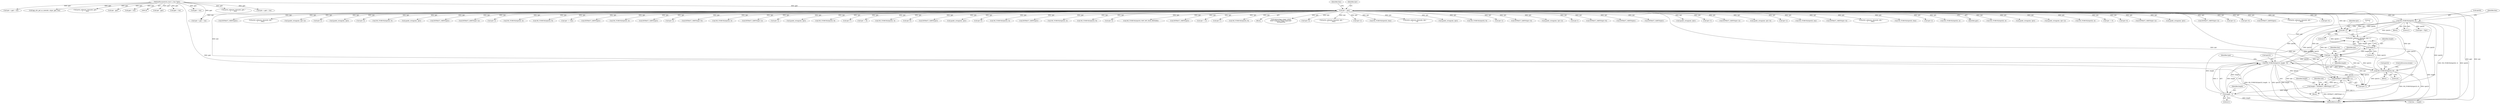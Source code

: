 digraph "1_tcpdump_ffde45acf3348f8353fb4064a1b21683ee6b5ddf@del" {
"1002629" [label="(Call,tptr+3)"];
"1002602" [label="(Call,ND_TCHECK2(tptr[3], length - 3))"];
"1002613" [label="(Call,ND_TCHECK2(tptr[3], 8))"];
"1000142" [label="(Call,tptr = pptr)"];
"1000128" [label="(MethodParameterIn,const u_char *pptr)"];
"1002636" [label="(Call,tptr += length)"];
"1002633" [label="(Call,length-3)"];
"1002606" [label="(Call,length - 3)"];
"1002583" [label="(Call,length = EXTRACT_16BITS(tptr+1))"];
"1002585" [label="(Call,EXTRACT_16BITS(tptr+1))"];
"1002566" [label="(Call,ND_TCHECK2(tptr[0], 3))"];
"1001649" [label="(Call,EXTRACT_16BITS(tptr))"];
"1002608" [label="(Literal,3)"];
"1001696" [label="(Call,tptr - pptr)"];
"1001617" [label="(Call,print_unknown_data(ndo, tptr, \"\n\t    \", tlen))"];
"1002302" [label="(Call,ipaddr_string(ndo, tptr+2))"];
"1002199" [label="(Call,tptr+2)"];
"1002566" [label="(Call,ND_TCHECK2(tptr[0], 3))"];
"1002503" [label="(Call,ipaddr_string(ndo, tptr))"];
"1002634" [label="(Identifier,length)"];
"1002204" [label="(Call,tptr+4)"];
"1002412" [label="(Call,ND_TCHECK2(tptr[0], 5))"];
"1002483" [label="(Call,ipaddr_string(ndo, tptr))"];
"1002607" [label="(Identifier,length)"];
"1002162" [label="(Call,EXTRACT_16BITS(tptr))"];
"1000146" [label="(Identifier,tlen)"];
"1000143" [label="(Identifier,tptr)"];
"1002435" [label="(Call,EXTRACT_24BITS(tptr+2))"];
"1002247" [label="(Call,tptr+2)"];
"1000208" [label="(Call,pptr + len)"];
"1002563" [label="(Block,)"];
"1002572" [label="(Identifier,tlen)"];
"1000321" [label="(Call,ND_TCHECK2(tptr[0], 4))"];
"1002602" [label="(Call,ND_TCHECK2(tptr[3], length - 3))"];
"1002529" [label="(Call,ND_TCHECK2(tptr[0], 8))"];
"1001097" [label="(Call,tptr += tlen)"];
"1002635" [label="(Literal,3)"];
"1000426" [label="(Call,EXTRACT_32BITS(tptr))"];
"1002578" [label="(Block,)"];
"1002610" [label="(Identifier,type)"];
"1002644" [label="(Call,ND_TCHECK2(tptr[0], 4))"];
"1002664" [label="(Call,EXTRACT_32BITS(tptr))"];
"1002304" [label="(Call,tptr+2)"];
"1002228" [label="(Call,EXTRACT_16BITS(tptr+6))"];
"1000347" [label="(Call,ND_TCHECK2(tptr[0], 4))"];
"1002638" [label="(Identifier,length)"];
"1002246" [label="(Call,EXTRACT_32BITS(tptr+2))"];
"1002373" [label="(Call,tptr+2)"];
"1000598" [label="(Call,ipaddr_string(ndo, tptr))"];
"1002629" [label="(Call,tptr+3)"];
"1000445" [label="(Call,ND_TCHECK2(tptr[0], 8))"];
"1002636" [label="(Call,tptr += length)"];
"1002319" [label="(Call,tptr+7)"];
"1002391" [label="(Call,tptr +=8)"];
"1000615" [label="(Call,ND_TCHECK2(tptr[0], 3))"];
"1002312" [label="(Call,tptr+6)"];
"1000142" [label="(Call,tptr = pptr)"];
"1002570" [label="(Literal,3)"];
"1000493" [label="(Call,EXTRACT_32BITS(tptr))"];
"1002540" [label="(Call,ipaddr_string(ndo, tptr))"];
"1002603" [label="(Call,tptr[3])"];
"1002229" [label="(Call,tptr+6)"];
"1000206" [label="(Call,tptr < pptr + len)"];
"1000587" [label="(Call,ND_TCHECK2(tptr[0], 4))"];
"1002591" [label="(Identifier,ndo)"];
"1000461" [label="(Call,EXTRACT_32BITS(tptr))"];
"1000486" [label="(Call,ND_TCHECK2(tptr[0], 4))"];
"1002585" [label="(Call,EXTRACT_16BITS(tptr+1))"];
"1002509" [label="(Call,ND_TCHECK2(tptr[0], 8))"];
"1002618" [label="(ControlStructure,break;)"];
"1002209" [label="(Call,tptr+4)"];
"1001642" [label="(Call,ND_TCHECK2(tptr[0], BGP_MP_NLRI_MINSIZE))"];
"1000622" [label="(Call,EXTRACT_16BITS(tptr))"];
"1000542" [label="(Call,tptr +=4)"];
"1002631" [label="(Literal,3)"];
"1002402" [label="(Call,tptr+1)"];
"1002451" [label="(Call,ND_TCHECK2(tptr[0], 8))"];
"1000130" [label="(Block,)"];
"1000170" [label="(Call,tok2str(bgp_origin_values,\n\t\t\t\t\t\t\"Unknown Origin Typecode\",\n\t\t\t\t\t\ttptr[0]))"];
"1002362" [label="(Call,tptr+4)"];
"1002584" [label="(Identifier,length)"];
"1002556" [label="(Call,print_unknown_data(ndo, tptr, \"\n\t      \", tlen))"];
"1002290" [label="(Call,tptr+2)"];
"1002630" [label="(Identifier,tptr)"];
"1001073" [label="(Call,ND_TCHECK2(tptr[0], tlen))"];
"1001627" [label="(Call,pptr + len)"];
"1002614" [label="(Call,tptr[3])"];
"1002382" [label="(Call,print_unknown_data(ndo, tptr, \"\n\t      \", 8))"];
"1000331" [label="(Call,ipaddr_string(ndo, tptr))"];
"1002472" [label="(Call,ND_TCHECK2(tptr[0], 8))"];
"1002436" [label="(Call,tptr+2)"];
"1002632" [label="(Literal,\"\n\t      \")"];
"1002203" [label="(Call,EXTRACT_32BITS(tptr+4))"];
"1002905" [label="(Call,print_unknown_data(ndo, pptr, \"\n\t    \", len))"];
"1002223" [label="(Call,ipaddr_string(ndo, tptr+2))"];
"1002613" [label="(Call,ND_TCHECK2(tptr[3], 8))"];
"1002095" [label="(Call,tptr-3)"];
"1002250" [label="(Call,EXTRACT_16BITS(tptr+6))"];
"1000406" [label="(Call,EXTRACT_16BITS(tptr))"];
"1000357" [label="(Call,EXTRACT_32BITS(tptr))"];
"1002627" [label="(Call,print_unknown_data(ndo, tptr+3,\"\n\t      \", length-3))"];
"1002123" [label="(Call,tptr = pptr + len)"];
"1002579" [label="(Call,type = *tptr)"];
"1002462" [label="(Call,ipaddr_string(ndo, tptr))"];
"1002586" [label="(Call,tptr+1)"];
"1002358" [label="(Call,tptr+3)"];
"1002260" [label="(Call,EXTRACT_32BITS(tptr+2))"];
"1002606" [label="(Call,length - 3)"];
"1000128" [label="(MethodParameterIn,const u_char *pptr)"];
"1002611" [label="(Block,)"];
"1002617" [label="(Literal,8)"];
"1002207" [label="(Call,ipaddr_string(ndo, tptr+4))"];
"1002225" [label="(Call,tptr+2)"];
"1000385" [label="(Call,ND_TCHECK2(tptr[0], len))"];
"1002361" [label="(Call,EXTRACT_16BITS(tptr+4))"];
"1001092" [label="(Call,print_unknown_data(ndo, tptr, \"\n\t    \", tlen))"];
"1000663" [label="(Call,ND_TCHECK2(tptr[0], tlen))"];
"1002261" [label="(Call,tptr+2)"];
"1002633" [label="(Call,length-3)"];
"1002155" [label="(Call,ND_TCHECK2(tptr[0], 2))"];
"1000144" [label="(Identifier,pptr)"];
"1001625" [label="(Call,tptr = pptr + len)"];
"1002639" [label="(Call,tlen -= length)"];
"1000200" [label="(Call,bgp_attr_get_as_size(ndo, atype, pptr, len))"];
"1002886" [label="(Call,print_unknown_data(ndo, pptr, \"\n\t    \", len))"];
"1002567" [label="(Call,tptr[0])"];
"1000557" [label="(Call,ND_TCHECK2(tptr[0], 4))"];
"1000567" [label="(Call,ipaddr_string(ndo, tptr))"];
"1001170" [label="(Call,tptr - pptr)"];
"1002288" [label="(Call,ipaddr_string(ndo, tptr+2))"];
"1002493" [label="(Call,ND_TCHECK2(tptr[0], 4))"];
"1002640" [label="(Identifier,tlen)"];
"1002583" [label="(Call,length = EXTRACT_16BITS(tptr+1))"];
"1002440" [label="(Call,tptr +=5)"];
"1002329" [label="(Call,tptr+6)"];
"1002372" [label="(Call,EXTRACT_16BITS(tptr+2))"];
"1002520" [label="(Call,ipaddr_string(ndo, tptr))"];
"1002125" [label="(Call,pptr + len)"];
"1002915" [label="(MethodReturn,RET)"];
"1002198" [label="(Call,EXTRACT_16BITS(tptr+2))"];
"1002353" [label="(Call,tptr+2)"];
"1002335" [label="(Call,tptr+6)"];
"1002637" [label="(Identifier,tptr)"];
"1002844" [label="(Call,EXTRACT_32BITS(tptr))"];
"1000682" [label="(Call,print_unknown_data(ndo, tptr, \"\n\t    \", tlen))"];
"1002251" [label="(Call,tptr+6)"];
"1002629" -> "1002627"  [label="AST: "];
"1002629" -> "1002631"  [label="CFG: "];
"1002630" -> "1002629"  [label="AST: "];
"1002631" -> "1002629"  [label="AST: "];
"1002632" -> "1002629"  [label="CFG: "];
"1002602" -> "1002629"  [label="DDG: tptr[3]"];
"1002566" -> "1002629"  [label="DDG: tptr[0]"];
"1000142" -> "1002629"  [label="DDG: tptr"];
"1002613" -> "1002629"  [label="DDG: tptr[3]"];
"1002636" -> "1002629"  [label="DDG: tptr"];
"1002602" -> "1002578"  [label="AST: "];
"1002602" -> "1002606"  [label="CFG: "];
"1002603" -> "1002602"  [label="AST: "];
"1002606" -> "1002602"  [label="AST: "];
"1002610" -> "1002602"  [label="CFG: "];
"1002602" -> "1002915"  [label="DDG: ND_TCHECK2(tptr[3], length - 3)"];
"1002602" -> "1002915"  [label="DDG: tptr[3]"];
"1002602" -> "1002915"  [label="DDG: length - 3"];
"1002602" -> "1002585"  [label="DDG: tptr[3]"];
"1002602" -> "1002586"  [label="DDG: tptr[3]"];
"1002613" -> "1002602"  [label="DDG: tptr[3]"];
"1002636" -> "1002602"  [label="DDG: tptr"];
"1002566" -> "1002602"  [label="DDG: tptr[0]"];
"1000142" -> "1002602"  [label="DDG: tptr"];
"1002606" -> "1002602"  [label="DDG: length"];
"1002606" -> "1002602"  [label="DDG: 3"];
"1002602" -> "1002613"  [label="DDG: tptr[3]"];
"1002602" -> "1002627"  [label="DDG: tptr[3]"];
"1002602" -> "1002636"  [label="DDG: tptr[3]"];
"1002613" -> "1002611"  [label="AST: "];
"1002613" -> "1002617"  [label="CFG: "];
"1002614" -> "1002613"  [label="AST: "];
"1002617" -> "1002613"  [label="AST: "];
"1002618" -> "1002613"  [label="CFG: "];
"1002613" -> "1002915"  [label="DDG: tptr[3]"];
"1002613" -> "1002915"  [label="DDG: ND_TCHECK2(tptr[3], 8)"];
"1002613" -> "1002585"  [label="DDG: tptr[3]"];
"1002613" -> "1002586"  [label="DDG: tptr[3]"];
"1000142" -> "1002613"  [label="DDG: tptr"];
"1002636" -> "1002613"  [label="DDG: tptr"];
"1002566" -> "1002613"  [label="DDG: tptr[0]"];
"1002613" -> "1002627"  [label="DDG: tptr[3]"];
"1002613" -> "1002636"  [label="DDG: tptr[3]"];
"1000142" -> "1000130"  [label="AST: "];
"1000142" -> "1000144"  [label="CFG: "];
"1000143" -> "1000142"  [label="AST: "];
"1000144" -> "1000142"  [label="AST: "];
"1000146" -> "1000142"  [label="CFG: "];
"1000142" -> "1002915"  [label="DDG: pptr"];
"1000142" -> "1002915"  [label="DDG: tptr"];
"1000128" -> "1000142"  [label="DDG: pptr"];
"1000142" -> "1000170"  [label="DDG: tptr"];
"1000142" -> "1000206"  [label="DDG: tptr"];
"1000142" -> "1000321"  [label="DDG: tptr"];
"1000142" -> "1000331"  [label="DDG: tptr"];
"1000142" -> "1000347"  [label="DDG: tptr"];
"1000142" -> "1000357"  [label="DDG: tptr"];
"1000142" -> "1000385"  [label="DDG: tptr"];
"1000142" -> "1000406"  [label="DDG: tptr"];
"1000142" -> "1000426"  [label="DDG: tptr"];
"1000142" -> "1000445"  [label="DDG: tptr"];
"1000142" -> "1000461"  [label="DDG: tptr"];
"1000142" -> "1000486"  [label="DDG: tptr"];
"1000142" -> "1000493"  [label="DDG: tptr"];
"1000142" -> "1000542"  [label="DDG: tptr"];
"1000142" -> "1000557"  [label="DDG: tptr"];
"1000142" -> "1000567"  [label="DDG: tptr"];
"1000142" -> "1000587"  [label="DDG: tptr"];
"1000142" -> "1000598"  [label="DDG: tptr"];
"1000142" -> "1000615"  [label="DDG: tptr"];
"1000142" -> "1000622"  [label="DDG: tptr"];
"1000142" -> "1000663"  [label="DDG: tptr"];
"1000142" -> "1000682"  [label="DDG: tptr"];
"1000142" -> "1001073"  [label="DDG: tptr"];
"1000142" -> "1001092"  [label="DDG: tptr"];
"1000142" -> "1001097"  [label="DDG: tptr"];
"1000142" -> "1001617"  [label="DDG: tptr"];
"1000142" -> "1001642"  [label="DDG: tptr"];
"1000142" -> "1001649"  [label="DDG: tptr"];
"1000142" -> "1002095"  [label="DDG: tptr"];
"1000142" -> "1002155"  [label="DDG: tptr"];
"1000142" -> "1002162"  [label="DDG: tptr"];
"1000142" -> "1002198"  [label="DDG: tptr"];
"1000142" -> "1002199"  [label="DDG: tptr"];
"1000142" -> "1002203"  [label="DDG: tptr"];
"1000142" -> "1002204"  [label="DDG: tptr"];
"1000142" -> "1002207"  [label="DDG: tptr"];
"1000142" -> "1002209"  [label="DDG: tptr"];
"1000142" -> "1002223"  [label="DDG: tptr"];
"1000142" -> "1002225"  [label="DDG: tptr"];
"1000142" -> "1002228"  [label="DDG: tptr"];
"1000142" -> "1002229"  [label="DDG: tptr"];
"1000142" -> "1002246"  [label="DDG: tptr"];
"1000142" -> "1002247"  [label="DDG: tptr"];
"1000142" -> "1002250"  [label="DDG: tptr"];
"1000142" -> "1002251"  [label="DDG: tptr"];
"1000142" -> "1002260"  [label="DDG: tptr"];
"1000142" -> "1002261"  [label="DDG: tptr"];
"1000142" -> "1002288"  [label="DDG: tptr"];
"1000142" -> "1002290"  [label="DDG: tptr"];
"1000142" -> "1002302"  [label="DDG: tptr"];
"1000142" -> "1002304"  [label="DDG: tptr"];
"1000142" -> "1002312"  [label="DDG: tptr"];
"1000142" -> "1002319"  [label="DDG: tptr"];
"1000142" -> "1002329"  [label="DDG: tptr"];
"1000142" -> "1002335"  [label="DDG: tptr"];
"1000142" -> "1002353"  [label="DDG: tptr"];
"1000142" -> "1002358"  [label="DDG: tptr"];
"1000142" -> "1002361"  [label="DDG: tptr"];
"1000142" -> "1002362"  [label="DDG: tptr"];
"1000142" -> "1002372"  [label="DDG: tptr"];
"1000142" -> "1002373"  [label="DDG: tptr"];
"1000142" -> "1002382"  [label="DDG: tptr"];
"1000142" -> "1002391"  [label="DDG: tptr"];
"1000142" -> "1002402"  [label="DDG: tptr"];
"1000142" -> "1002412"  [label="DDG: tptr"];
"1000142" -> "1002435"  [label="DDG: tptr"];
"1000142" -> "1002436"  [label="DDG: tptr"];
"1000142" -> "1002440"  [label="DDG: tptr"];
"1000142" -> "1002451"  [label="DDG: tptr"];
"1000142" -> "1002462"  [label="DDG: tptr"];
"1000142" -> "1002472"  [label="DDG: tptr"];
"1000142" -> "1002483"  [label="DDG: tptr"];
"1000142" -> "1002493"  [label="DDG: tptr"];
"1000142" -> "1002503"  [label="DDG: tptr"];
"1000142" -> "1002509"  [label="DDG: tptr"];
"1000142" -> "1002520"  [label="DDG: tptr"];
"1000142" -> "1002529"  [label="DDG: tptr"];
"1000142" -> "1002540"  [label="DDG: tptr"];
"1000142" -> "1002556"  [label="DDG: tptr"];
"1000142" -> "1002566"  [label="DDG: tptr"];
"1000142" -> "1002585"  [label="DDG: tptr"];
"1000142" -> "1002586"  [label="DDG: tptr"];
"1000142" -> "1002627"  [label="DDG: tptr"];
"1000142" -> "1002636"  [label="DDG: tptr"];
"1000142" -> "1002644"  [label="DDG: tptr"];
"1000142" -> "1002664"  [label="DDG: tptr"];
"1000142" -> "1002844"  [label="DDG: tptr"];
"1000128" -> "1000125"  [label="AST: "];
"1000128" -> "1002915"  [label="DDG: pptr"];
"1000128" -> "1000200"  [label="DDG: pptr"];
"1000128" -> "1000206"  [label="DDG: pptr"];
"1000128" -> "1000208"  [label="DDG: pptr"];
"1000128" -> "1001170"  [label="DDG: pptr"];
"1000128" -> "1001625"  [label="DDG: pptr"];
"1000128" -> "1001627"  [label="DDG: pptr"];
"1000128" -> "1001696"  [label="DDG: pptr"];
"1000128" -> "1002123"  [label="DDG: pptr"];
"1000128" -> "1002125"  [label="DDG: pptr"];
"1000128" -> "1002886"  [label="DDG: pptr"];
"1000128" -> "1002905"  [label="DDG: pptr"];
"1002636" -> "1002578"  [label="AST: "];
"1002636" -> "1002638"  [label="CFG: "];
"1002637" -> "1002636"  [label="AST: "];
"1002638" -> "1002636"  [label="AST: "];
"1002640" -> "1002636"  [label="CFG: "];
"1002636" -> "1002915"  [label="DDG: tptr"];
"1002636" -> "1002585"  [label="DDG: tptr"];
"1002636" -> "1002586"  [label="DDG: tptr"];
"1002636" -> "1002627"  [label="DDG: tptr"];
"1002633" -> "1002636"  [label="DDG: length"];
"1002606" -> "1002636"  [label="DDG: length"];
"1002566" -> "1002636"  [label="DDG: tptr[0]"];
"1002633" -> "1002627"  [label="AST: "];
"1002633" -> "1002635"  [label="CFG: "];
"1002634" -> "1002633"  [label="AST: "];
"1002635" -> "1002633"  [label="AST: "];
"1002627" -> "1002633"  [label="CFG: "];
"1002633" -> "1002627"  [label="DDG: length"];
"1002633" -> "1002627"  [label="DDG: 3"];
"1002606" -> "1002633"  [label="DDG: length"];
"1002633" -> "1002639"  [label="DDG: length"];
"1002606" -> "1002608"  [label="CFG: "];
"1002607" -> "1002606"  [label="AST: "];
"1002608" -> "1002606"  [label="AST: "];
"1002606" -> "1002915"  [label="DDG: length"];
"1002583" -> "1002606"  [label="DDG: length"];
"1002606" -> "1002639"  [label="DDG: length"];
"1002583" -> "1002578"  [label="AST: "];
"1002583" -> "1002585"  [label="CFG: "];
"1002584" -> "1002583"  [label="AST: "];
"1002585" -> "1002583"  [label="AST: "];
"1002591" -> "1002583"  [label="CFG: "];
"1002583" -> "1002915"  [label="DDG: EXTRACT_16BITS(tptr+1)"];
"1002585" -> "1002583"  [label="DDG: tptr+1"];
"1002585" -> "1002586"  [label="CFG: "];
"1002586" -> "1002585"  [label="AST: "];
"1002585" -> "1002915"  [label="DDG: tptr+1"];
"1002566" -> "1002585"  [label="DDG: tptr[0]"];
"1002566" -> "1002563"  [label="AST: "];
"1002566" -> "1002570"  [label="CFG: "];
"1002567" -> "1002566"  [label="AST: "];
"1002570" -> "1002566"  [label="AST: "];
"1002572" -> "1002566"  [label="CFG: "];
"1002566" -> "1002915"  [label="DDG: ND_TCHECK2(tptr[0], 3)"];
"1002566" -> "1002915"  [label="DDG: tptr[0]"];
"1002566" -> "1002579"  [label="DDG: tptr[0]"];
"1002566" -> "1002586"  [label="DDG: tptr[0]"];
"1002566" -> "1002627"  [label="DDG: tptr[0]"];
}
